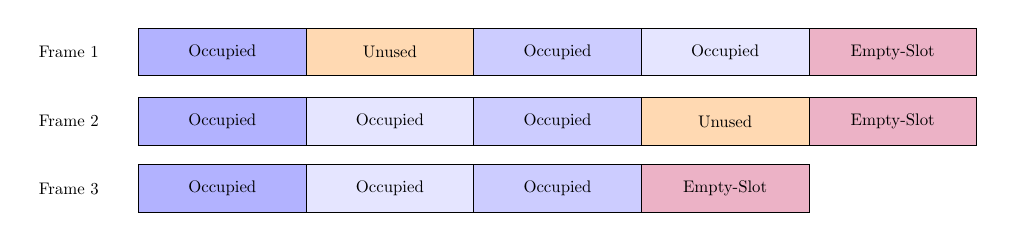 \resizebox{1\textwidth}{!}{
\begin{tikzpicture}[scale=\textwidth, node distance = 1pt, outer sep = 0.25pt]

    \def\x{20pt}
    \def\y{20pt}
    \def\w{100pt}
    \tikzstyle{slot} = [draw, minimum height=10mm, minimum width=\w]

    \tikzstyle{a}  = [slot, fill=blue!30]
    \tikzstyle{u}  = [slot, fill=orange!30]
    \tikzstyle{b}  = [slot, fill=blue!20]
    \tikzstyle{c}  = [slot, fill=blue!10]
    \tikzstyle{m}  = [slot, fill=purple!30]

    \node[draw=none]                        (invis1) at (0,0)   {Frame 1};
    \node[draw=none, below = 1.35 * \x of invis1]  (invis2)            {Frame 2};
    \node[draw=none, below = 1.35 * \x of invis2]  (invis3)            {Frame 3};

    
    \node[a, right       =        \x + 0 * \w   of invis1] (e_slot0)          {Occupied};
    \node[u, right       =        \x + 1 * \w   of invis1] (e_slot0)          {Unused};
    \node[b, right       =        \x + 2 * \w   of invis1] (e_slot0)          {Occupied};
    \node[c, right       =        \x + 3 * \w   of invis1] (e_slot0)          {Occupied};
    \node[m, right       =        \x + 4 * \w   of invis1] (e_slot0)          {Empty-Slot};

    \node[a, below right = \y and \x + 0 * \w   of invis1] (e_slot0)          {Occupied};
    \node[c, below right = \y and \x + 1 * \w   of invis1] (e_slot1)          {Occupied};
    \node[b, below right = \y and \x + 2 * \w   of invis1] (e_slot1)          {Occupied};
    \node[u, below right = \y and \x + 3 * \w   of invis1] (e_slot1)          {Unused};
    \node[m, below right = \y and \x + 4 * \w   of invis1] (e_slot1)          {Empty-Slot};

    \node[a, below right = 3 * \y and \x + 0 * \w   of invis1] (e_slot0)          {Occupied};
    \node[c, below right = 3 * \y and \x + 1 * \w   of invis1] (e_slot1)          {Occupied};
    \node[b, below right = 3 * \y and \x + 2 * \w   of invis1] (e_slot1)          {Occupied};
    \node[m, below right = 3 * \y and \x + 3 * \w   of invis1] (e_slot1)          {Empty-Slot};

\end{tikzpicture}
}